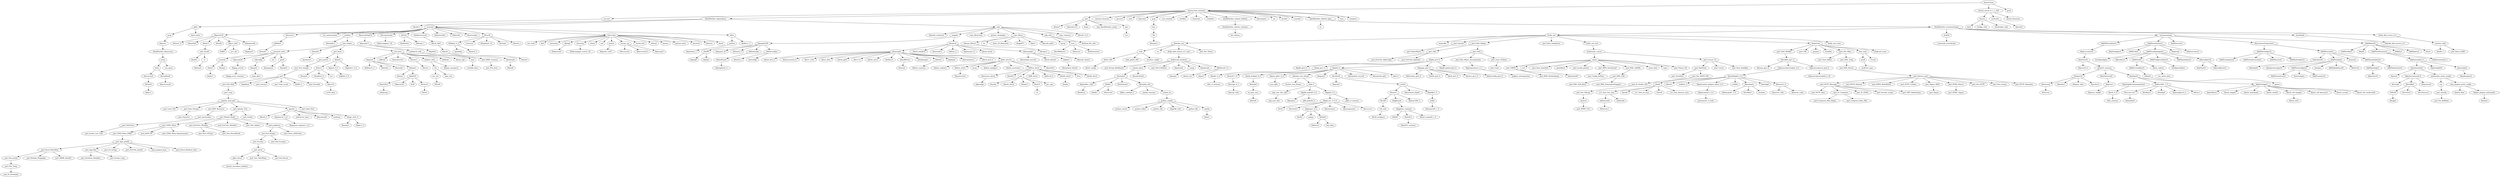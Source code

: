 digraph "rpmdep" {
basesystem -> basesystem_minimal;
basesystem_minimal -> ncurses;
ncurses -> glibc;
glibc -> grep;
grep -> libpcre1;
libpcre1 -> blackPanther_filesystem;
blackPanther_filesystem -> setup;
setup -> bash;
bash -> libncurses6;
libncurses6 -> libstdc6;
libstdc6 -> libgcc1;
bash -> libreadline6;
libreadline6 -> libncursesw6;
setup -> run_parts;
glibc -> dash_static;
basesystem_minimal -> blackPanther_dependency;
blackPanther_dependency -> libudev1;
blackPanther_dependency -> systemd;
systemd -> libgnutls30;
libgnutls30 -> libtasn1_6;
libgnutls30 -> libnettle6;
libgnutls30 -> libidn11;
libidn11 -> info_install;
info_install -> libzlib1;
info_install -> xz;
xz -> liblzma5;
libgnutls30 -> libintl8;
libgnutls30 -> libp11_kit0;
libp11_kit0 -> libffi6;
libp11_kit0 -> p11_kit;
libgnutls30 -> libhogweed4;
libhogweed4 -> libgmp10;
systemd -> libmount1;
libmount1 -> libblkid1;
libblkid1 -> libuuid1;
systemd -> nss_myhostname;
systemd -> lockdev;
lockdev -> liblockdev1;
lockdev -> rpm_helper;
rpm_helper -> systemd_units;
systemd_units -> coreutils;
coreutils -> libacl1;
libacl1 -> libattr1;
coreutils -> libcap2;
systemd_units -> libgcrypt20;
libgcrypt20 -> libgpg_error0;
libgpg_error0 -> libgpg_error_common;
systemd_units -> chkconfig;
chkconfig -> libpopt0;
libpopt0 -> popt_data;
systemd_units -> lz4;
systemd_units -> gawk;
gawk -> libsigsegv2;
gawk -> libmpfr4;
rpm_helper -> findutils;
findutils -> libselinux1;
rpm_helper -> perl_base;
perl_base -> perl_parent;
perl_parent -> perl_Test_Simple;
perl_Test_Simple -> perl;
perl -> perl_File_Path;
perl_File_Path -> perl_Carp;
perl_Carp -> apache_mod_perl;
apache_mod_perl -> perl_Linux_Pid;
apache_mod_perl -> perl_Data_Dumper;
perl_Data_Dumper -> perl_Exporter;
apache_mod_perl -> perl_BSD_Resource;
perl_BSD_Resource -> perl_AutoLoader;
perl_AutoLoader -> perl_PathTools;
perl_PathTools -> perl_Scalar_List_Utils;
apache_mod_perl -> perl_Apache_Test;
perl_Apache_Test -> perl_Module_Build;
perl_Module_Build -> perl_CPAN_Meta;
perl_CPAN_Meta -> perl_CPAN_Meta_YAML;
perl_CPAN_Meta_YAML -> perl_App_perlall;
perl_App_perlall -> perl_Devel_PatchPerl;
perl_Devel_PatchPerl -> perl_File_pushd;
perl_File_pushd -> perl_File_Temp;
perl_File_Temp -> perl_IO_Extended;
perl_Devel_PatchPerl -> perl_Module_Pluggable;
perl_Devel_PatchPerl -> perl_MIME_Base64;
perl_App_perlall -> perl_App_Rad;
perl_App_Rad -> perl_Attribute_Handlers;
perl_App_Rad -> perl_Getopt_Long;
perl_App_perlall -> perl_IO_stringy;
perl_App_perlall -> perl_ExtUtils_Install;
perl_App_perlall -> perl_pragma_base;
perl_App_perlall -> perl_Devel_Platform_Info;
perl_CPAN_Meta -> perl_JSON_PP;
perl_CPAN_Meta -> perl_CPAN_Meta_Requirements;
perl_Module_Build -> perl_ExtUtils_CBuilder;
perl_ExtUtils_CBuilder -> perl_Perl_OSType;
perl_ExtUtils_CBuilder -> perl_Text_ParseWords;
perl_Module_Build -> perl_ExtUtils_Manifest;
perl_Module_Build -> perl_Text_Abbrev;
perl_Module_Build -> perl_podlators;
perl_podlators -> perl_Pod_Simple;
perl_Pod_Simple -> perl_Encode;
perl_Encode -> perl_devel;
perl_devel -> glibc_devel;
glibc_devel -> kernel_userspace_headers;
perl_devel -> perl_Text_TabsWrap;
perl_devel -> perl_Pod_Parser;
perl_Pod_Simple -> perl_Pod_Escapes;
perl_podlators -> perl_Term_ANSIColor;
perl_Apache_Test -> perl_Socket;
apache_mod_perl -> apache;
apache -> liblua5_2;
apache -> libopenssl1_0_0;
libopenssl1_0_0 -> libopenssl_engines1_0_0;
apache -> webserver_base;
apache -> libsystemd0;
apache -> mailcap;
apache -> libapr_util1_0;
libapr_util1_0 -> libexpat1;
libapr_util1_0 -> libapr1_0;
apache_mod_perl -> perl_Data_Flow;
perl -> libgdbm4;
perl -> perl_autouse;
perl -> perl_Time_Local;
perl -> libdb5_3;
perl -> perl_Storable;
perl_base -> libnm0;
libnm0 -> libnss3;
libnss3 -> libnspr4;
libnss3 -> libsqlite3_0;
libsqlite3_0 -> libicu53;
libicu53 -> icu53_data;
libnss3 -> nss;
libnm0 -> libgio2_0_0;
libgio2_0_0 -> libglib2_0_0;
libnm0 -> libgudev1_0_0;
rpm_helper -> util_linux;
util_linux -> libpam0;
libpam0 -> libdbnss5_3;
libpam0 -> libaudit1;
libpam0 -> libcrack2;
libpam0 -> libtirpc1;
libtirpc1 -> libtirpc;
libtirpc1 -> libkrb53;
libkrb53 -> libext2fs2;
libext2fs2 -> e2fsprogs;
libkrb53 -> libkeyutils1;
libkrb53 -> krb5;
libkrb53 -> libverto1;
libverto1 -> libev4;
util_linux -> diffutils;
util_linux -> libsmartcols1;
util_linux -> libuser1;
libuser1 -> libuser;
util_linux -> shadow_utils;
shadow_utils -> tcb;
tcb -> nss_tcb;
nss_tcb -> libtcb0;
tcb -> pam_tcb;
shadow_utils -> libpam_userpass1;
util_linux -> libfdisk1;
util_linux -> libcap_ng0;
util_linux -> pam;
pam -> cracklib_dicts;
systemd -> libmicrohttpd10;
libmicrohttpd10 -> libgcrypt11;
libgcrypt11 -> multiarch_utils;
multiarch_utils -> perl_MDK_Common;
perl_MDK_Common -> perl_File_Sync;
libgcrypt11 -> libpth20;
systemd -> libcryptsetup4;
libcryptsetup4 -> libdevmapper1_02;
systemd -> elfutils;
elfutils -> libelfutils1;
elfutils -> libbzip2_1;
systemd -> libxkbcommon0;
libxkbcommon0 -> libxcb_xkb1;
libxcb_xkb1 -> libxcb1;
libxcb1 -> libxdmcp6;
libxdmcp6 -> libbsd0;
libxcb1 -> libxau6;
systemd -> libqrencode3;
systemd -> libkmod2;
systemd -> libseccomp2;
systemd -> libcurl4;
libcurl4 -> libldap2_4_2;
libldap2_4_2 -> openldap;
libldap2_4_2 -> libsasl2_3;
libcurl4 -> rootcerts;
libcurl4 -> libnghttp2_14;
libcurl4 -> librtmp1;
libcurl4 -> libssh2_1;
systemd -> initscripts;
initscripts -> net_tools;
initscripts -> kbd;
initscripts -> hostname;
initscripts -> ifplugd;
ifplugd -> libdaemon0;
initscripts -> dmsetup;
dmsetup -> libdevmapper_event1_02;
initscripts -> which;
initscripts -> sed;
initscripts -> iputils;
iputils -> libgnutls_ssl27;
initscripts -> procps_ng;
procps_ng -> libncurses5;
procps_ng -> libncursesw5;
procps_ng -> libprocps5;
initscripts -> resolvconf;
initscripts -> ethtool;
initscripts -> psmisc;
initscripts -> gettext_base;
initscripts -> iproute2;
initscripts -> ifmetric;
initscripts -> kmod;
systemd -> dbus;
dbus -> python;
python -> libpython2_7;
dbus -> libdbus1_3;
blackPanther_dependency -> cups;
cups -> libavahi_common3;
cups -> poppler;
poppler -> libpoppler58;
libpoppler58 -> libtiff5;
libtiff5 -> libjpeg8;
libtiff5 -> libjbig1;
libpoppler58 -> libpng16_16;
libpoppler58 -> liblcms2_2;
libpoppler58 -> libfreetype6;
libfreetype6 -> libharfbuzz0;
libharfbuzz0 -> libgraphite2_3;
libpoppler58 -> libfontconfig1;
libfontconfig1 -> libxml2_2;
libfontconfig1 -> fontconfig;
poppler -> libcairo2;
libcairo2 -> libmesagl1;
libmesagl1 -> libxcb_dri2_0;
libmesagl1 -> libxcb_present_0;
libmesagl1 -> libx11_xcb1;
libmesagl1 -> libtxc_dxtn;
libmesagl1 -> libxcb_glx0;
libmesagl1 -> libx11_6;
libmesagl1 -> libxcb_sync1;
libmesagl1 -> libxfixes3;
libmesagl1 -> libxxf86vm1;
libxxf86vm1 -> libxext6;
libmesagl1 -> libxdamage1;
libmesagl1 -> libdrm2;
libdrm2 -> libdrm_common;
libmesagl1 -> libglapi0;
libmesagl1 -> libxshmfence1;
libmesagl1 -> libxcb_dri3_0;
libmesagl1 -> libdri_drivers;
libdri_drivers -> libdrm_radeon1;
libdri_drivers -> libdrm_intel1;
libdrm_intel1 -> libpciaccess0;
libdri_drivers -> mesa;
libdri_drivers -> libdrm_amdgpu1;
libdri_drivers -> libdrm_nouveau2;
libdri_drivers -> libllvm_devel;
libllvm_devel -> libncurses_devel;
libncurses_devel -> pkgconfig;
libllvm_devel -> libedit0;
libllvm_devel -> gcc;
gcc -> binutils;
gcc -> libstdc_devel;
gcc -> libmpc3;
gcc -> libisl15;
libisl15 -> isl;
gcc -> gcc_cpp;
libllvm_devel -> libffi_devel;
libllvm_devel -> libllvm3_8;
libllvm_devel -> libedit_devel;
libedit_devel -> libedit;
libllvm_devel -> llvm;
libllvm_devel -> libzlib_devel;
libdri_drivers -> libnettle5;
libcairo2 -> libxcb_render0;
libcairo2 -> libxrender1;
libcairo2 -> liblzo2_2;
libcairo2 -> libpixman1_0;
libcairo2 -> libxcb_shm0;
libcairo2 -> libmesaegl1;
libmesaegl1 -> libwayland_server0;
libmesaegl1 -> libxcb_xfixes0;
libmesaegl1 -> libgbm1;
libgbm1 -> libwayland_client0;
cups -> cups_filesystem;
cups -> printer_testpages;
cups -> cups_filters;
cups_filters -> libcups_filters1;
libcups_filters1 -> libcups2;
libcups2 -> libavahi_client3;
cups_filters -> bc;
cups_filters -> fonts_ttf_liberation;
cups_filters -> libqpdf17;
cups_filters -> libijs1;
cups_filters -> libavahi_glib1;
cups -> xdg_utils;
xdg_utils -> xprop;
xdg_utils -> xset;
xset -> libxxf86misc1;
xset -> libxmuu1;
xset -> libxfontcache1;
xdg_utils -> desktop_file_utils;
cups -> cups_common;
cups -> libusb1_0_0;
basesystem_minimal -> rpm;
rpm -> librpm7;
rpm -> libarchive13;
rpm -> bzip2;
rpm -> rpm_blackPanther_setup;
rpm -> cpio;
cpio -> rmt;
basesystem_minimal -> common_licenses;
basesystem_minimal -> passwd;
basesystem_minimal -> sash;
basesystem_minimal -> logrotate;
basesystem_minimal -> gzip;
gzip -> less;
less -> file;
file -> libmagic1;
basesystem_minimal -> vim_minimal;
basesystem_minimal -> rootfiles;
basesystem_minimal -> timezone;
basesystem_minimal -> makedev;
basesystem_minimal -> blackPanther_release_Default;
blackPanther_release_Default -> blackPanther_release_common;
blackPanther_release_common -> lsb_release;
basesystem_minimal -> libutempter;
basesystem_minimal -> tar;
basesystem_minimal -> etcskel;
basesystem_minimal -> crontabs;
basesystem_minimal -> blackPanther_default_apps;
blackPanther_default_apps -> pv;
blackPanther_default_apps -> blackPanther_systemsettings;
blackPanther_systemsettings -> drakx_net;
drakx_net -> libdrakx_net;
libdrakx_net -> crda;
crda -> libnl3_200;
libnl3_200 -> libnl3_config;
crda -> libnl_genl3_200;
crda -> wireless_regdb;
libdrakx_net -> iw;
libdrakx_net -> drakx_kbd_mouse_x11_text;
drakx_kbd_mouse_x11_text -> drakxtools_backend;
drakxtools_backend -> perl_String_ShellQuote;
drakxtools_backend -> samba_client;
samba_client -> libsamba1;
libsamba1 -> libpytalloc_util2;
libpytalloc_util2 -> libtalloc2;
libsamba1 -> libldb1;
libldb1 -> libtdb1;
libldb1 -> libtevent0;
libsamba1 -> libwbclient0;
libsamba1 -> libsamba_dc0;
libsamba_dc0 -> libkdc_samba4_2;
libsamba_dc0 -> samba_common;
libsamba_dc0 -> samba_dc;
samba_dc -> python_samba;
python_samba -> python_tevent;
python_samba -> python_talloc;
python_samba -> python_tdb;
python_samba -> libpyldb_util1;
python_samba -> python_ldb;
python_samba -> samba;
samba -> libaio1;
samba_client -> libsmbclient0;
drakxtools_backend -> perl_File_FnMatch;
drakxtools_backend -> libparted2;
drakxtools_backend -> nmap;
nmap -> libpcap1;
drakxtools_backend -> dmidecode;
drakxtools_backend -> libldetect0_12;
libldetect0_12 -> ldetect_lst;
libldetect0_12 -> libpci3;
libdrakx_net -> perl_Net_Telnet;
drakx_net -> netprofile;
drakx_net -> perl_Libconf;
perl_Libconf -> perl_DelimMatch;
drakx_net -> perl_Gtk3_Helper;
perl_Gtk3_Helper -> perl_Glib;
perl_Glib -> perl_ExtUtils_PkgConfig;
perl_Glib -> perl_ExtUtils_Depends;
perl_Gtk3_Helper -> perl_Gtk3;
perl_Gtk3 -> libgtk_gir3_0;
libgtk_gir3_0 -> libglib_gir2_0;
libgtk_gir3_0 -> libatk_gir1_0;
libatk_gir1_0 -> libatk1_0_0;
libatk1_0_0 -> atk1_0_common;
libgtk_gir3_0 -> libgtk3_0;
libgtk3_0 -> librest0_7_0;
librest0_7_0 -> libsoup2_4_1;
libsoup2_4_1 -> libsoup_i18n;
libgtk3_0 -> libatk_bridge2_0_0;
libatk_bridge2_0_0 -> libatspi0;
libatspi0 -> at_spi2_core;
at_spi2_core -> libxtst6;
libgtk3_0 -> libjson_glib1_0_0;
libjson_glib1_0_0 -> json_glib;
libgtk3_0 -> adwaita_icon_theme;
adwaita_icon_theme -> hicolor_icon_theme;
adwaita_icon_theme -> gtk2_0;
gtk2_0 -> xdg_user_dirs_gtk;
xdg_user_dirs_gtk -> xdg_user_dirs;
gtk2_0 -> libgdk_pixbuf2_0_0;
libgdk_pixbuf2_0_0 -> libjasper1;
libgdk_pixbuf2_0_0 -> gdk_pixbuf2_0;
gtk2_0 -> libgtk2_0_0;
libgtk2_0_0 -> libgtk_x11_2_0_0;
libgtk_x11_2_0_0 -> libxi6;
libgtk_x11_2_0_0 -> libxrandr2;
libgtk_x11_2_0_0 -> libpango1_0_0;
libpango1_0_0 -> libxft2;
libpango1_0_0 -> pango;
libpango1_0_0 -> libthai0;
libthai0 -> libdatrie1;
libthai0 -> thai_data;
libgtk_x11_2_0_0 -> libxinerama1;
libgtk_x11_2_0_0 -> libxcomposite1;
libgtk_x11_2_0_0 -> libxcursor1;
libgtk2_0_0 -> glib2_0_common;
libgtk3_0 -> libepoxy0;
libgtk3_0 -> libcolord2;
libcolord2 -> libgusb2;
libcolord2 -> colord;
colord -> libsane1;
libsane1 -> libv4l0;
libv4l0 -> v4l_utils;
v4l_utils -> libv4l_wrappers;
libsane1 -> libgphoto6;
libgphoto6 -> libgphoto_common;
libgphoto_common -> libltdl7;
libgphoto_common -> libexif12;
libexif12 -> libexif12_common;
libgphoto_common -> libusb_compat0_1_4;
libsane1 -> libieee1284_3;
colord -> libsystemd_login0;
colord -> libpolkit1_0;
libpolkit1_0 -> polkit;
polkit -> libmozjs185_1_0;
libgtk3_0 -> libwayland_cursor0;
libgtk3_0 -> libwayland_egl1;
libgtk3_0 -> gtk3_0;
libgtk_gir3_0 -> libpango_gir1_0;
libpango_gir1_0 -> libfreetype_gir2_0;
libpango_gir1_0 -> libxlib_gir2_0;
libpango_gir1_0 -> libxft_gir2_0;
libpango_gir1_0 -> libcairo_gir1_0;
libpango_gir1_0 -> libfontconfig_gir2_0;
libgtk_gir3_0 -> libgdk_pixbuf_gir2_0;
perl_Gtk3 -> perl_Glib_Object_Introspection;
perl_Glib_Object_Introspection -> libgirepository1_0_1;
libgirepository1_0_1 -> gobject_introspection;
perl_Gtk3 -> perl_Cairo_GObject;
perl_Cairo_GObject -> perl_Cairo;
drakx_net -> perl_Gtk3_SimpleList;
drakx_net -> drakx_net_text;
drakx_net_text -> drakxtools_curses;
drakxtools_curses -> urpmi;
urpmi -> perl_URPM;
perl_URPM -> perl_MDV_Packdrakeng;
perl_URPM -> librpmbuild7;
urpmi -> curl;
urpmi -> perl_Time_ZoneInfo;
urpmi -> genhdlist2;
urpmi -> perl_Locale_gettext;
urpmi -> perl_MDV_Distribconf;
perl_MDV_Distribconf -> perl_Config_IniFiles;
urpmi -> perl_XML_LibXML;
perl_XML_LibXML -> perl_XML_SAX;
perl_XML_SAX -> perl_XML_SAX_Base;
perl_XML_SAX -> perl_XML_NamespaceSupport;
urpmi -> meta_task;
urpmi -> wget;
urpmi -> perl_Filesys_Df;
drakxtools_curses -> perl_Curses_UI;
perl_Curses_UI -> perl_MailTools;
perl_MailTools -> perl_TimeDate;
perl_MailTools -> perl_Net_SMTP_SSL;
perl_Net_SMTP_SSL -> perl_IO_Socket_SSL;
perl_IO_Socket_SSL -> perl_Net_SSLeay;
perl_Net_SSLeay -> openssl;
openssl -> perl_WWW_Curl;
perl_Curses_UI -> perl_Curses;
perl_Curses_UI -> perl_Term_ReadKey;
drakx_net -> drakxtools;
drakxtools -> perl_Gtk3_WebKit;
perl_Gtk3_WebKit -> libwebkit_gir1_0;
libwebkit_gir1_0 -> libsoup_gir2_4;
libwebkit_gir1_0 -> libjavascriptcoregtk1_0_0;
libjavascriptcoregtk1_0_0 -> libwebkitgtk1_0_0;
libwebkitgtk1_0_0 -> libxt6;
libxt6 -> x11_font_isas_misc;
x11_font_isas_misc -> mkfontscale;
mkfontscale -> libfontenc1;
x11_font_isas_misc -> mkfontdir;
libxt6 -> libice6;
libxt6 -> x11_font_jis_misc;
libxt6 -> libsm6;
libxt6 -> x11_font_daewoo_misc;
libwebkitgtk1_0_0 -> libxslt1;
libwebkitgtk1_0_0 -> webkit1_0;
libwebkitgtk1_0_0 -> libgstreamer_plugins_base1_0_0;
libgstreamer_plugins_base1_0_0 -> libgstreamer1_0_0;
libgstreamer1_0_0 -> gstreamer1_0_tools;
libwebkitgtk1_0_0 -> webkit;
libwebkitgtk1_0_0 -> libenchant1;
libenchant1 -> libhunspell1_3_0;
libenchant1 -> libvoikko1;
libenchant1 -> enchant;
libwebkitgtk1_0_0 -> libwebp6;
libwebkitgtk1_0_0 -> libsecret1_0;
libsecret1_0 -> libsecret_i18n;
libsecret1_0 -> libsecret_tools;
libwebkit_gir1_0 -> libjavascriptcore_gir4_0;
libjavascriptcore_gir4_0 -> libjavascriptcoregtk4_0_18;
drakxtools -> perl_URI;
drakxtools -> gurpmi;
drakxtools -> ttmkfdir;
drakxtools -> perl_Net_DBus;
perl_Net_DBus -> perl_Time_HiRes;
perl_Net_DBus -> perl_XML_Twig;
perl_XML_Twig -> perl_XML_Parser;
perl_XML_Parser -> perl_libwww_perl;
perl_libwww_perl -> perl_HTTP_Message;
perl_HTTP_Message -> perl_HTTP_Date;
perl_HTTP_Message -> perl_IO_Compress;
perl_IO_Compress -> perl_Compress_Raw_Bzip2;
perl_IO_Compress -> perl_Compress_Raw_Zlib;
perl_HTTP_Message -> perl_IO_HTML;
perl_HTTP_Message -> perl_Encode_Locale;
perl_HTTP_Message -> perl_LWP_MediaTypes;
perl_libwww_perl -> perl_HTTP_Daemon;
perl_libwww_perl -> perl_WWW_RobotRules;
perl_libwww_perl -> perl_HTTP_Cookies;
perl_libwww_perl -> perl_Digest_MD5;
perl_Digest_MD5 -> perl_Digest;
perl_libwww_perl -> perl_HTML_Parser;
perl_HTML_Parser -> perl_HTML_Tagset;
perl_libwww_perl -> perl_Net_HTTP;
perl_libwww_perl -> perl_File_Listing;
perl_libwww_perl -> perl_HTTP_Negotiate;
drakxtools -> font_tools;
font_tools -> groff;
groff -> groff_for_man;
font_tools -> t1utils;
drakxtools -> drakconf_icons;
drakx_net -> drakx_net_icons;
blackPanther_systemsettings -> drak3d;
drak3d -> usermode_consoleonly;
blackPanther_systemsettings -> systemsettings;
systemsettings -> libkf5dbusaddons5;
libkf5dbusaddons5 -> libqtx11extras5;
libqtx11extras5 -> libqt5core5;
libqt5core5 -> libpcre16_0;
libqt5core5 -> qtbase5_common;
qtbase5_common -> libinput10;
libinput10 -> libwacom2;
libwacom2 -> libwacom;
libinput10 -> libmtdev1;
libinput10 -> libinput_udev;
libinput10 -> libevdev2;
qtbase5_common -> libqt5network5;
libqt5network5 -> libproxy1;
libproxy1 -> libproxy_webkit;
qtbase5_common -> libqt5gui5;
libqt5gui5 -> libqt5egldeviceintegration5;
libqt5egldeviceintegration5 -> libts0_0_0;
libts0_0_0 -> tslib_common;
libqt5gui5 -> libdirectfb1_7_5;
libdirectfb1_7_5 -> libvncserver1;
libvncserver1 -> libminilzo0;
libdirectfb1_7_5 -> libvdpau1;
libdirectfb1_7_5 -> libwebp5;
libdirectfb1_7_5 -> libmesaglesv2_2;
libdirectfb1_7_5 -> libkms1;
libqt5gui5 -> libqt5xcbqpa5;
libqt5xcbqpa5 -> libqt5dbus5;
libqt5xcbqpa5 -> libxcb_shape0;
libqt5xcbqpa5 -> libxcb_xinerama0;
libqt5xcbqpa5 -> libxcb_randr0;
libqt5xcbqpa5 -> libxcb_util_image0;
libxcb_util_image0 -> libxcb_util1;
libqt5xcbqpa5 -> libxcb_util_keysyms1;
libqt5xcbqpa5 -> libxcb_icccm4;
libqt5xcbqpa5 -> libxcb_util_renderutil0;
systemsettings -> libkf5iconthemes5;
libkf5iconthemes5 -> libqt5widgets5;
libkf5iconthemes5 -> libkf5i18n5;
libkf5iconthemes5 -> libkf5configwidgets5;
libkf5configwidgets5 -> kconfigwidgets;
libkf5configwidgets5 -> libkcodecs5;
libkf5configwidgets5 -> libkf5auth5;
libkf5auth5 -> libkf5coreaddons5;
libkf5coreaddons5 -> libfam0;
libfam0 -> gamin;
libkf5auth5 -> libnss_mdns2;
libnss_mdns2 -> nss_mdns_data;
libkf5configwidgets5 -> libkf5widgetsaddons5;
libkf5widgetsaddons5 -> kwidgetsaddons;
libkf5configwidgets5 -> libkf5guiaddons5;
libkf5configwidgets5 -> libkconfigGui5;
libkconfigGui5 -> libqt5xml5;
libkconfigGui5 -> libkconfigCore5;
libkf5iconthemes5 -> libqtsvg5;
libkf5iconthemes5 -> libkitemviews5;
systemsettings -> libkf5service5;
systemsettings -> libsystemsettingsview3;
libsystemsettingsview3 -> libkf5kiowidgets5;
libkf5kiowidgets5 -> libkf5completion5;
libkf5kiowidgets5 -> libkf5windowsystem5;
libkf5kiowidgets5 -> libkf5kiocore5;
libkf5kiowidgets5 -> libkf5jobwidgets5;
libsystemsettingsview3 -> libkf5kcmutils5;
libkf5kcmutils5 -> libqt5quick5;
libqt5quick5 -> libqt5qml5;
libkf5kcmutils5 -> libkf5xmlgui5;
libkf5xmlgui5 -> libqt5printsupport5;
libkf5xmlgui5 -> libkf5textwidgets5;
libkf5textwidgets5 -> libkf5sonnetcore5;
libkf5textwidgets5 -> ktextwidgets;
libkf5textwidgets5 -> libkf5sonnetui5;
libkf5xmlgui5 -> kxmlgui;
libkf5xmlgui5 -> libkf5globalaccel5;
libkf5xmlgui5 -> libattica5;
libkf5kcmutils5 -> kcmutils;
libkf5kcmutils5 -> libkf5quickaddons5;
libkf5quickaddons5 -> libkf5package5;
libkf5package5 -> libkarchive5;
libkf5quickaddons5 -> libkf5declarative5;
systemsettings -> libkf5khtml5;
libkf5khtml5 -> libkf5wallet5;
libkf5khtml5 -> libgif4;
libkf5khtml5 -> libkf5notifications5;
libkf5notifications5 -> libphonon4qt5_4;
libphonon4qt5_4 -> libpulseaudio0;
libpulseaudio0 -> libjson2;
libpulseaudio0 -> libpulsecommon8_0;
libpulsecommon8_0 -> libwrap0;
libpulsecommon8_0 -> libsndfile1;
libsndfile1 -> libflac8;
libflac8 -> libogg0;
libsndfile1 -> libvorbis0;
libsndfile1 -> libvorbisenc2;
libpulsecommon8_0 -> libasyncns0;
libpulseaudio0 -> pulseaudio_client_config;
pulseaudio_client_config -> ccp;
ccp -> perl_autodie;
perl_autodie -> perl_Tie_RefHash;
pulseaudio_client_config -> alsa_plugins_pulse_config;
alsa_plugins_pulse_config -> libalsa_data;
alsa_plugins_pulse_config -> libalsa_plugins_pulseaudio;
libalsa_plugins_pulseaudio -> libalsa2;
libphonon4qt5_4 -> libpulseglib20;
libphonon4qt5_4 -> phonon4qt5;
phonon4qt5 -> libqtdesigner5;
libkf5notifications5 -> libdbusmenuqt5_2;
libkf5khtml5 -> libkf5js5;
libkf5khtml5 -> libkf5parts5;
libkf5khtml5 -> khtml;
blackPanther_systemsettings -> harddrake;
harddrake -> libdrakx_kbd_mouse_x11;
blackPanther_systemsettings -> drakx_kbd_mouse_x11;
drakx_kbd_mouse_x11 -> monitor_edid;
monitor_edid -> libx86_1;
monitor_edid -> perl_Parse_EDID;
basesystem_minimal -> time;
basesystem_minimal -> mingetty;
basesystem -> kernel_server_4_1_1_1bP;
kernel_server_4_1_1_1bP -> dracut;
dracut -> dash;
dracut -> bridge_utils;
dracut -> bootloader_utils;
kernel_server_4_1_1_1bP -> sysfsutils;
sysfsutils -> libsysfs2;
kernel_server_4_1_1_1bP -> kernel_firmware;
basesystem -> grub;
}
